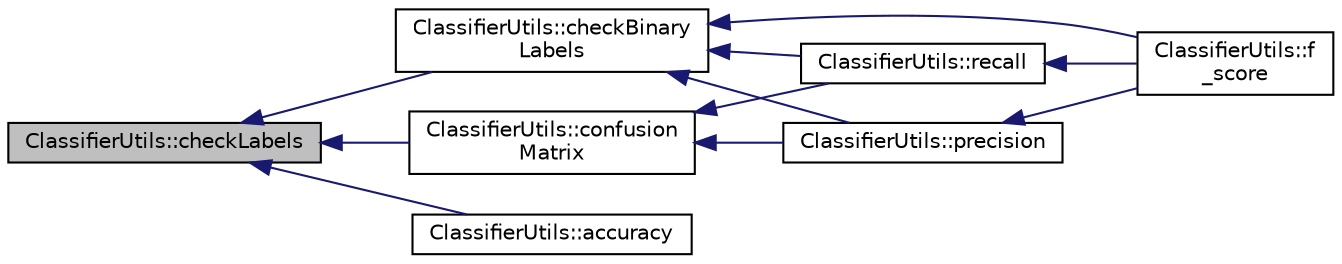 digraph "ClassifierUtils::checkLabels"
{
  bgcolor="transparent";
  edge [fontname="Helvetica",fontsize="10",labelfontname="Helvetica",labelfontsize="10"];
  node [fontname="Helvetica",fontsize="10",shape=record];
  rankdir="LR";
  Node12 [label="ClassifierUtils::checkLabels",height=0.2,width=0.4,color="black", fillcolor="grey75", style="filled", fontcolor="black"];
  Node12 -> Node13 [dir="back",color="midnightblue",fontsize="10",style="solid",fontname="Helvetica"];
  Node13 [label="ClassifierUtils::checkBinary\lLabels",height=0.2,width=0.4,color="black",URL="$classClassifierUtils.html#ad1ba8941d76b6f251601f60a52321796"];
  Node13 -> Node14 [dir="back",color="midnightblue",fontsize="10",style="solid",fontname="Helvetica"];
  Node14 [label="ClassifierUtils::precision",height=0.2,width=0.4,color="black",URL="$classClassifierUtils.html#a18942f9191e113a018041a5ab1f306a7"];
  Node14 -> Node15 [dir="back",color="midnightblue",fontsize="10",style="solid",fontname="Helvetica"];
  Node15 [label="ClassifierUtils::f\l_score",height=0.2,width=0.4,color="black",URL="$classClassifierUtils.html#a2eab9f9b399a27a65f7d6ac7dd29210e"];
  Node13 -> Node16 [dir="back",color="midnightblue",fontsize="10",style="solid",fontname="Helvetica"];
  Node16 [label="ClassifierUtils::recall",height=0.2,width=0.4,color="black",URL="$classClassifierUtils.html#a08212d9c1e83aa241ae83a317c3dd2a0"];
  Node16 -> Node15 [dir="back",color="midnightblue",fontsize="10",style="solid",fontname="Helvetica"];
  Node13 -> Node15 [dir="back",color="midnightblue",fontsize="10",style="solid",fontname="Helvetica"];
  Node12 -> Node17 [dir="back",color="midnightblue",fontsize="10",style="solid",fontname="Helvetica"];
  Node17 [label="ClassifierUtils::confusion\lMatrix",height=0.2,width=0.4,color="black",URL="$classClassifierUtils.html#abc1fc8d0290671468f3313abf500ba6d"];
  Node17 -> Node14 [dir="back",color="midnightblue",fontsize="10",style="solid",fontname="Helvetica"];
  Node17 -> Node16 [dir="back",color="midnightblue",fontsize="10",style="solid",fontname="Helvetica"];
  Node12 -> Node18 [dir="back",color="midnightblue",fontsize="10",style="solid",fontname="Helvetica"];
  Node18 [label="ClassifierUtils::accuracy",height=0.2,width=0.4,color="black",URL="$classClassifierUtils.html#a4eef325154505298749746b56df5c30d"];
}
